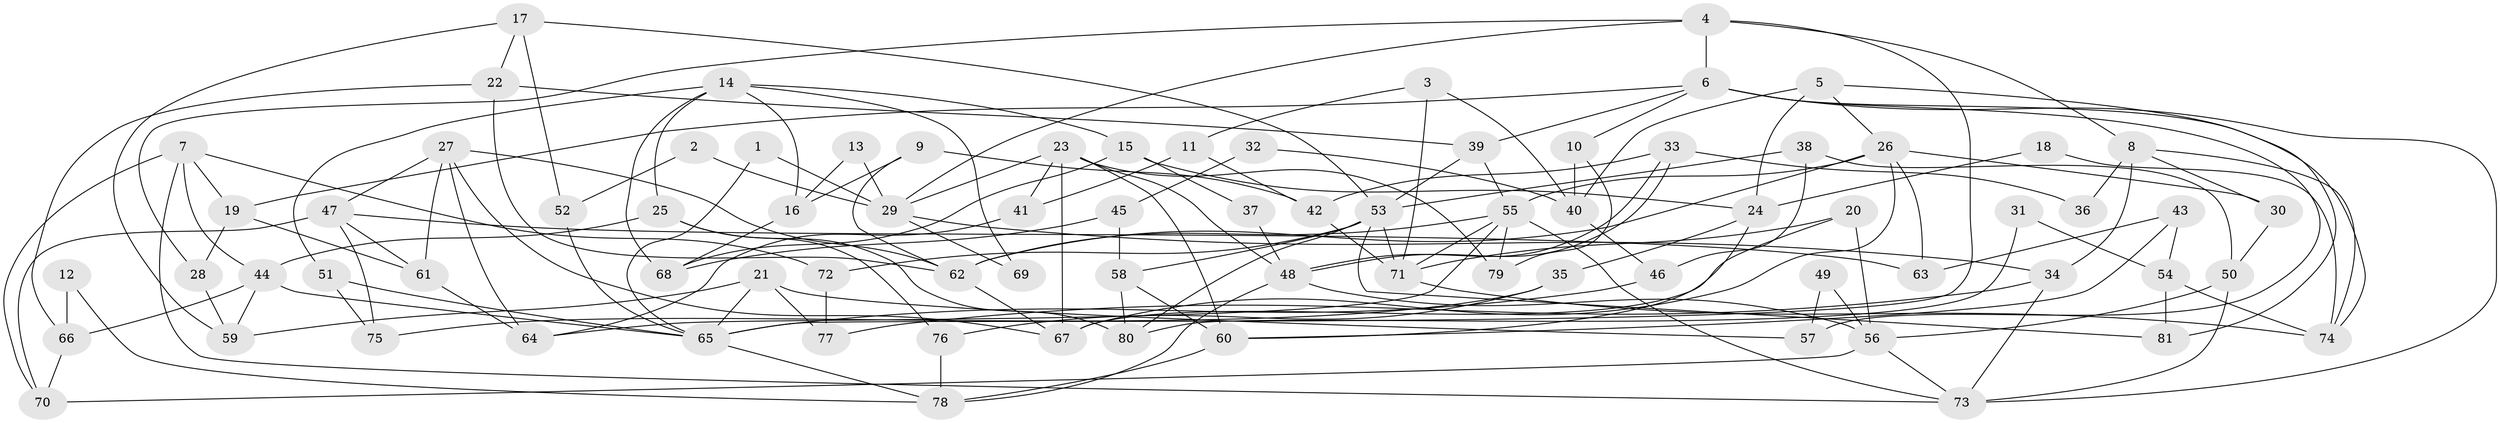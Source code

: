 // coarse degree distribution, {7: 0.125, 3: 0.16666666666666666, 4: 0.1875, 5: 0.25, 8: 0.041666666666666664, 9: 0.0625, 6: 0.08333333333333333, 2: 0.0625, 11: 0.020833333333333332}
// Generated by graph-tools (version 1.1) at 2025/23/03/03/25 07:23:58]
// undirected, 81 vertices, 162 edges
graph export_dot {
graph [start="1"]
  node [color=gray90,style=filled];
  1;
  2;
  3;
  4;
  5;
  6;
  7;
  8;
  9;
  10;
  11;
  12;
  13;
  14;
  15;
  16;
  17;
  18;
  19;
  20;
  21;
  22;
  23;
  24;
  25;
  26;
  27;
  28;
  29;
  30;
  31;
  32;
  33;
  34;
  35;
  36;
  37;
  38;
  39;
  40;
  41;
  42;
  43;
  44;
  45;
  46;
  47;
  48;
  49;
  50;
  51;
  52;
  53;
  54;
  55;
  56;
  57;
  58;
  59;
  60;
  61;
  62;
  63;
  64;
  65;
  66;
  67;
  68;
  69;
  70;
  71;
  72;
  73;
  74;
  75;
  76;
  77;
  78;
  79;
  80;
  81;
  1 -- 29;
  1 -- 65;
  2 -- 52;
  2 -- 29;
  3 -- 71;
  3 -- 40;
  3 -- 11;
  4 -- 29;
  4 -- 65;
  4 -- 6;
  4 -- 8;
  4 -- 28;
  5 -- 26;
  5 -- 40;
  5 -- 24;
  5 -- 81;
  6 -- 39;
  6 -- 10;
  6 -- 19;
  6 -- 57;
  6 -- 73;
  6 -- 74;
  7 -- 73;
  7 -- 72;
  7 -- 19;
  7 -- 44;
  7 -- 70;
  8 -- 74;
  8 -- 30;
  8 -- 34;
  8 -- 36;
  9 -- 62;
  9 -- 42;
  9 -- 16;
  10 -- 79;
  10 -- 40;
  11 -- 41;
  11 -- 42;
  12 -- 78;
  12 -- 66;
  13 -- 29;
  13 -- 16;
  14 -- 16;
  14 -- 25;
  14 -- 15;
  14 -- 51;
  14 -- 68;
  14 -- 69;
  15 -- 24;
  15 -- 37;
  15 -- 68;
  16 -- 68;
  17 -- 53;
  17 -- 59;
  17 -- 22;
  17 -- 52;
  18 -- 24;
  18 -- 74;
  19 -- 28;
  19 -- 61;
  20 -- 67;
  20 -- 56;
  20 -- 71;
  21 -- 65;
  21 -- 59;
  21 -- 57;
  21 -- 77;
  22 -- 62;
  22 -- 39;
  22 -- 66;
  23 -- 48;
  23 -- 67;
  23 -- 29;
  23 -- 41;
  23 -- 60;
  23 -- 79;
  24 -- 60;
  24 -- 35;
  25 -- 80;
  25 -- 44;
  25 -- 76;
  26 -- 62;
  26 -- 63;
  26 -- 30;
  26 -- 55;
  26 -- 67;
  27 -- 67;
  27 -- 61;
  27 -- 47;
  27 -- 62;
  27 -- 64;
  28 -- 59;
  29 -- 34;
  29 -- 69;
  30 -- 50;
  31 -- 54;
  31 -- 80;
  32 -- 40;
  32 -- 45;
  33 -- 42;
  33 -- 48;
  33 -- 48;
  33 -- 36;
  34 -- 73;
  34 -- 77;
  35 -- 75;
  35 -- 76;
  37 -- 48;
  38 -- 50;
  38 -- 53;
  38 -- 46;
  39 -- 55;
  39 -- 53;
  40 -- 46;
  41 -- 64;
  42 -- 71;
  43 -- 54;
  43 -- 60;
  43 -- 63;
  44 -- 66;
  44 -- 59;
  44 -- 65;
  45 -- 68;
  45 -- 58;
  46 -- 65;
  47 -- 61;
  47 -- 63;
  47 -- 70;
  47 -- 75;
  48 -- 56;
  48 -- 78;
  49 -- 56;
  49 -- 57;
  50 -- 56;
  50 -- 73;
  51 -- 65;
  51 -- 75;
  52 -- 65;
  53 -- 71;
  53 -- 58;
  53 -- 72;
  53 -- 80;
  53 -- 81;
  54 -- 81;
  54 -- 74;
  55 -- 73;
  55 -- 62;
  55 -- 64;
  55 -- 71;
  55 -- 79;
  56 -- 73;
  56 -- 70;
  58 -- 60;
  58 -- 80;
  60 -- 78;
  61 -- 64;
  62 -- 67;
  65 -- 78;
  66 -- 70;
  71 -- 74;
  72 -- 77;
  76 -- 78;
}
